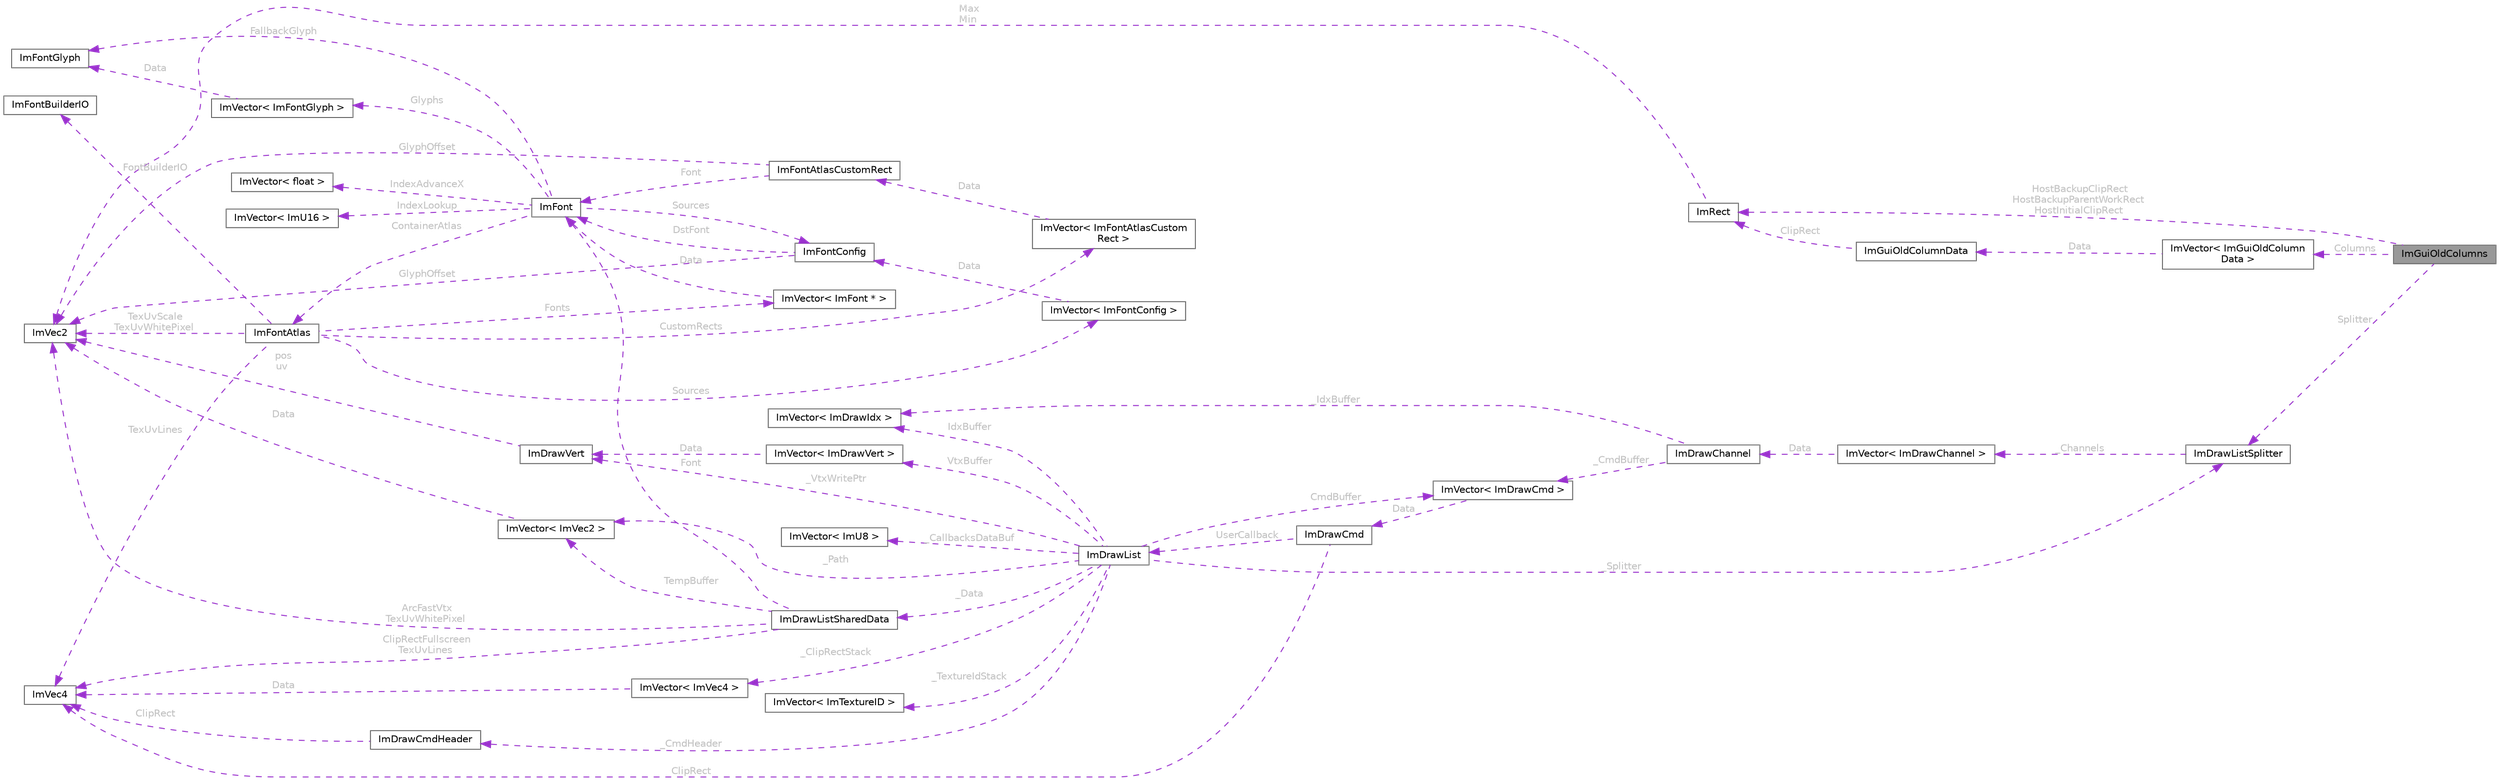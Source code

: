 digraph "ImGuiOldColumns"
{
 // LATEX_PDF_SIZE
  bgcolor="transparent";
  edge [fontname=Helvetica,fontsize=10,labelfontname=Helvetica,labelfontsize=10];
  node [fontname=Helvetica,fontsize=10,shape=box,height=0.2,width=0.4];
  rankdir="LR";
  Node1 [id="Node000001",label="ImGuiOldColumns",height=0.2,width=0.4,color="gray40", fillcolor="grey60", style="filled", fontcolor="black",tooltip=" "];
  Node2 -> Node1 [id="edge54_Node000001_Node000002",dir="back",color="darkorchid3",style="dashed",tooltip=" ",label=" HostBackupClipRect\nHostBackupParentWorkRect\nHostInitialClipRect",fontcolor="grey" ];
  Node2 [id="Node000002",label="ImRect",height=0.2,width=0.4,color="gray40", fillcolor="white", style="filled",URL="$struct_im_rect.html",tooltip=" "];
  Node3 -> Node2 [id="edge55_Node000002_Node000003",dir="back",color="darkorchid3",style="dashed",tooltip=" ",label=" Max\nMin",fontcolor="grey" ];
  Node3 [id="Node000003",label="ImVec2",height=0.2,width=0.4,color="gray40", fillcolor="white", style="filled",URL="$struct_im_vec2.html",tooltip=" "];
  Node4 -> Node1 [id="edge56_Node000001_Node000004",dir="back",color="darkorchid3",style="dashed",tooltip=" ",label=" Columns",fontcolor="grey" ];
  Node4 [id="Node000004",label="ImVector\< ImGuiOldColumn\lData \>",height=0.2,width=0.4,color="gray40", fillcolor="white", style="filled",URL="$struct_im_vector.html",tooltip=" "];
  Node5 -> Node4 [id="edge57_Node000004_Node000005",dir="back",color="darkorchid3",style="dashed",tooltip=" ",label=" Data",fontcolor="grey" ];
  Node5 [id="Node000005",label="ImGuiOldColumnData",height=0.2,width=0.4,color="gray40", fillcolor="white", style="filled",URL="$struct_im_gui_old_column_data.html",tooltip=" "];
  Node2 -> Node5 [id="edge58_Node000005_Node000002",dir="back",color="darkorchid3",style="dashed",tooltip=" ",label=" ClipRect",fontcolor="grey" ];
  Node6 -> Node1 [id="edge59_Node000001_Node000006",dir="back",color="darkorchid3",style="dashed",tooltip=" ",label=" Splitter",fontcolor="grey" ];
  Node6 [id="Node000006",label="ImDrawListSplitter",height=0.2,width=0.4,color="gray40", fillcolor="white", style="filled",URL="$struct_im_draw_list_splitter.html",tooltip=" "];
  Node7 -> Node6 [id="edge60_Node000006_Node000007",dir="back",color="darkorchid3",style="dashed",tooltip=" ",label=" _Channels",fontcolor="grey" ];
  Node7 [id="Node000007",label="ImVector\< ImDrawChannel \>",height=0.2,width=0.4,color="gray40", fillcolor="white", style="filled",URL="$struct_im_vector.html",tooltip=" "];
  Node8 -> Node7 [id="edge61_Node000007_Node000008",dir="back",color="darkorchid3",style="dashed",tooltip=" ",label=" Data",fontcolor="grey" ];
  Node8 [id="Node000008",label="ImDrawChannel",height=0.2,width=0.4,color="gray40", fillcolor="white", style="filled",URL="$struct_im_draw_channel.html",tooltip=" "];
  Node9 -> Node8 [id="edge62_Node000008_Node000009",dir="back",color="darkorchid3",style="dashed",tooltip=" ",label=" _CmdBuffer",fontcolor="grey" ];
  Node9 [id="Node000009",label="ImVector\< ImDrawCmd \>",height=0.2,width=0.4,color="gray40", fillcolor="white", style="filled",URL="$struct_im_vector.html",tooltip=" "];
  Node10 -> Node9 [id="edge63_Node000009_Node000010",dir="back",color="darkorchid3",style="dashed",tooltip=" ",label=" Data",fontcolor="grey" ];
  Node10 [id="Node000010",label="ImDrawCmd",height=0.2,width=0.4,color="gray40", fillcolor="white", style="filled",URL="$struct_im_draw_cmd.html",tooltip=" "];
  Node11 -> Node10 [id="edge64_Node000010_Node000011",dir="back",color="darkorchid3",style="dashed",tooltip=" ",label=" ClipRect",fontcolor="grey" ];
  Node11 [id="Node000011",label="ImVec4",height=0.2,width=0.4,color="gray40", fillcolor="white", style="filled",URL="$struct_im_vec4.html",tooltip=" "];
  Node12 -> Node10 [id="edge65_Node000010_Node000012",dir="back",color="darkorchid3",style="dashed",tooltip=" ",label=" UserCallback",fontcolor="grey" ];
  Node12 [id="Node000012",label="ImDrawList",height=0.2,width=0.4,color="gray40", fillcolor="white", style="filled",URL="$struct_im_draw_list.html",tooltip=" "];
  Node9 -> Node12 [id="edge66_Node000012_Node000009",dir="back",color="darkorchid3",style="dashed",tooltip=" ",label=" CmdBuffer",fontcolor="grey" ];
  Node13 -> Node12 [id="edge67_Node000012_Node000013",dir="back",color="darkorchid3",style="dashed",tooltip=" ",label=" IdxBuffer",fontcolor="grey" ];
  Node13 [id="Node000013",label="ImVector\< ImDrawIdx \>",height=0.2,width=0.4,color="gray40", fillcolor="white", style="filled",URL="$struct_im_vector.html",tooltip=" "];
  Node14 -> Node12 [id="edge68_Node000012_Node000014",dir="back",color="darkorchid3",style="dashed",tooltip=" ",label=" VtxBuffer",fontcolor="grey" ];
  Node14 [id="Node000014",label="ImVector\< ImDrawVert \>",height=0.2,width=0.4,color="gray40", fillcolor="white", style="filled",URL="$struct_im_vector.html",tooltip=" "];
  Node15 -> Node14 [id="edge69_Node000014_Node000015",dir="back",color="darkorchid3",style="dashed",tooltip=" ",label=" Data",fontcolor="grey" ];
  Node15 [id="Node000015",label="ImDrawVert",height=0.2,width=0.4,color="gray40", fillcolor="white", style="filled",URL="$struct_im_draw_vert.html",tooltip=" "];
  Node3 -> Node15 [id="edge70_Node000015_Node000003",dir="back",color="darkorchid3",style="dashed",tooltip=" ",label=" pos\nuv",fontcolor="grey" ];
  Node16 -> Node12 [id="edge71_Node000012_Node000016",dir="back",color="darkorchid3",style="dashed",tooltip=" ",label=" _Data",fontcolor="grey" ];
  Node16 [id="Node000016",label="ImDrawListSharedData",height=0.2,width=0.4,color="gray40", fillcolor="white", style="filled",URL="$struct_im_draw_list_shared_data.html",tooltip=" "];
  Node3 -> Node16 [id="edge72_Node000016_Node000003",dir="back",color="darkorchid3",style="dashed",tooltip=" ",label=" ArcFastVtx\nTexUvWhitePixel",fontcolor="grey" ];
  Node11 -> Node16 [id="edge73_Node000016_Node000011",dir="back",color="darkorchid3",style="dashed",tooltip=" ",label=" ClipRectFullscreen\nTexUvLines",fontcolor="grey" ];
  Node17 -> Node16 [id="edge74_Node000016_Node000017",dir="back",color="darkorchid3",style="dashed",tooltip=" ",label=" Font",fontcolor="grey" ];
  Node17 [id="Node000017",label="ImFont",height=0.2,width=0.4,color="gray40", fillcolor="white", style="filled",URL="$struct_im_font.html",tooltip=" "];
  Node18 -> Node17 [id="edge75_Node000017_Node000018",dir="back",color="darkorchid3",style="dashed",tooltip=" ",label=" IndexAdvanceX",fontcolor="grey" ];
  Node18 [id="Node000018",label="ImVector\< float \>",height=0.2,width=0.4,color="gray40", fillcolor="white", style="filled",URL="$struct_im_vector.html",tooltip=" "];
  Node19 -> Node17 [id="edge76_Node000017_Node000019",dir="back",color="darkorchid3",style="dashed",tooltip=" ",label=" IndexLookup",fontcolor="grey" ];
  Node19 [id="Node000019",label="ImVector\< ImU16 \>",height=0.2,width=0.4,color="gray40", fillcolor="white", style="filled",URL="$struct_im_vector.html",tooltip=" "];
  Node20 -> Node17 [id="edge77_Node000017_Node000020",dir="back",color="darkorchid3",style="dashed",tooltip=" ",label=" Glyphs",fontcolor="grey" ];
  Node20 [id="Node000020",label="ImVector\< ImFontGlyph \>",height=0.2,width=0.4,color="gray40", fillcolor="white", style="filled",URL="$struct_im_vector.html",tooltip=" "];
  Node21 -> Node20 [id="edge78_Node000020_Node000021",dir="back",color="darkorchid3",style="dashed",tooltip=" ",label=" Data",fontcolor="grey" ];
  Node21 [id="Node000021",label="ImFontGlyph",height=0.2,width=0.4,color="gray40", fillcolor="white", style="filled",URL="$struct_im_font_glyph.html",tooltip=" "];
  Node21 -> Node17 [id="edge79_Node000017_Node000021",dir="back",color="darkorchid3",style="dashed",tooltip=" ",label=" FallbackGlyph",fontcolor="grey" ];
  Node22 -> Node17 [id="edge80_Node000017_Node000022",dir="back",color="darkorchid3",style="dashed",tooltip=" ",label=" ContainerAtlas",fontcolor="grey" ];
  Node22 [id="Node000022",label="ImFontAtlas",height=0.2,width=0.4,color="gray40", fillcolor="white", style="filled",URL="$struct_im_font_atlas.html",tooltip=" "];
  Node3 -> Node22 [id="edge81_Node000022_Node000003",dir="back",color="darkorchid3",style="dashed",tooltip=" ",label=" TexUvScale\nTexUvWhitePixel",fontcolor="grey" ];
  Node23 -> Node22 [id="edge82_Node000022_Node000023",dir="back",color="darkorchid3",style="dashed",tooltip=" ",label=" Fonts",fontcolor="grey" ];
  Node23 [id="Node000023",label="ImVector\< ImFont * \>",height=0.2,width=0.4,color="gray40", fillcolor="white", style="filled",URL="$struct_im_vector.html",tooltip=" "];
  Node17 -> Node23 [id="edge83_Node000023_Node000017",dir="back",color="darkorchid3",style="dashed",tooltip=" ",label=" Data",fontcolor="grey" ];
  Node24 -> Node22 [id="edge84_Node000022_Node000024",dir="back",color="darkorchid3",style="dashed",tooltip=" ",label=" CustomRects",fontcolor="grey" ];
  Node24 [id="Node000024",label="ImVector\< ImFontAtlasCustom\lRect \>",height=0.2,width=0.4,color="gray40", fillcolor="white", style="filled",URL="$struct_im_vector.html",tooltip=" "];
  Node25 -> Node24 [id="edge85_Node000024_Node000025",dir="back",color="darkorchid3",style="dashed",tooltip=" ",label=" Data",fontcolor="grey" ];
  Node25 [id="Node000025",label="ImFontAtlasCustomRect",height=0.2,width=0.4,color="gray40", fillcolor="white", style="filled",URL="$struct_im_font_atlas_custom_rect.html",tooltip=" "];
  Node3 -> Node25 [id="edge86_Node000025_Node000003",dir="back",color="darkorchid3",style="dashed",tooltip=" ",label=" GlyphOffset",fontcolor="grey" ];
  Node17 -> Node25 [id="edge87_Node000025_Node000017",dir="back",color="darkorchid3",style="dashed",tooltip=" ",label=" Font",fontcolor="grey" ];
  Node26 -> Node22 [id="edge88_Node000022_Node000026",dir="back",color="darkorchid3",style="dashed",tooltip=" ",label=" Sources",fontcolor="grey" ];
  Node26 [id="Node000026",label="ImVector\< ImFontConfig \>",height=0.2,width=0.4,color="gray40", fillcolor="white", style="filled",URL="$struct_im_vector.html",tooltip=" "];
  Node27 -> Node26 [id="edge89_Node000026_Node000027",dir="back",color="darkorchid3",style="dashed",tooltip=" ",label=" Data",fontcolor="grey" ];
  Node27 [id="Node000027",label="ImFontConfig",height=0.2,width=0.4,color="gray40", fillcolor="white", style="filled",URL="$struct_im_font_config.html",tooltip=" "];
  Node3 -> Node27 [id="edge90_Node000027_Node000003",dir="back",color="darkorchid3",style="dashed",tooltip=" ",label=" GlyphOffset",fontcolor="grey" ];
  Node17 -> Node27 [id="edge91_Node000027_Node000017",dir="back",color="darkorchid3",style="dashed",tooltip=" ",label=" DstFont",fontcolor="grey" ];
  Node11 -> Node22 [id="edge92_Node000022_Node000011",dir="back",color="darkorchid3",style="dashed",tooltip=" ",label=" TexUvLines",fontcolor="grey" ];
  Node28 -> Node22 [id="edge93_Node000022_Node000028",dir="back",color="darkorchid3",style="dashed",tooltip=" ",label=" FontBuilderIO",fontcolor="grey" ];
  Node28 [id="Node000028",label="ImFontBuilderIO",height=0.2,width=0.4,color="gray40", fillcolor="white", style="filled",URL="$struct_im_font_builder_i_o.html",tooltip=" "];
  Node27 -> Node17 [id="edge94_Node000017_Node000027",dir="back",color="darkorchid3",style="dashed",tooltip=" ",label=" Sources",fontcolor="grey" ];
  Node29 -> Node16 [id="edge95_Node000016_Node000029",dir="back",color="darkorchid3",style="dashed",tooltip=" ",label=" TempBuffer",fontcolor="grey" ];
  Node29 [id="Node000029",label="ImVector\< ImVec2 \>",height=0.2,width=0.4,color="gray40", fillcolor="white", style="filled",URL="$struct_im_vector.html",tooltip=" "];
  Node3 -> Node29 [id="edge96_Node000029_Node000003",dir="back",color="darkorchid3",style="dashed",tooltip=" ",label=" Data",fontcolor="grey" ];
  Node15 -> Node12 [id="edge97_Node000012_Node000015",dir="back",color="darkorchid3",style="dashed",tooltip=" ",label=" _VtxWritePtr",fontcolor="grey" ];
  Node29 -> Node12 [id="edge98_Node000012_Node000029",dir="back",color="darkorchid3",style="dashed",tooltip=" ",label=" _Path",fontcolor="grey" ];
  Node30 -> Node12 [id="edge99_Node000012_Node000030",dir="back",color="darkorchid3",style="dashed",tooltip=" ",label=" _CmdHeader",fontcolor="grey" ];
  Node30 [id="Node000030",label="ImDrawCmdHeader",height=0.2,width=0.4,color="gray40", fillcolor="white", style="filled",URL="$struct_im_draw_cmd_header.html",tooltip=" "];
  Node11 -> Node30 [id="edge100_Node000030_Node000011",dir="back",color="darkorchid3",style="dashed",tooltip=" ",label=" ClipRect",fontcolor="grey" ];
  Node6 -> Node12 [id="edge101_Node000012_Node000006",dir="back",color="darkorchid3",style="dashed",tooltip=" ",label=" _Splitter",fontcolor="grey" ];
  Node31 -> Node12 [id="edge102_Node000012_Node000031",dir="back",color="darkorchid3",style="dashed",tooltip=" ",label=" _ClipRectStack",fontcolor="grey" ];
  Node31 [id="Node000031",label="ImVector\< ImVec4 \>",height=0.2,width=0.4,color="gray40", fillcolor="white", style="filled",URL="$struct_im_vector.html",tooltip=" "];
  Node11 -> Node31 [id="edge103_Node000031_Node000011",dir="back",color="darkorchid3",style="dashed",tooltip=" ",label=" Data",fontcolor="grey" ];
  Node32 -> Node12 [id="edge104_Node000012_Node000032",dir="back",color="darkorchid3",style="dashed",tooltip=" ",label=" _TextureIdStack",fontcolor="grey" ];
  Node32 [id="Node000032",label="ImVector\< ImTextureID \>",height=0.2,width=0.4,color="gray40", fillcolor="white", style="filled",URL="$struct_im_vector.html",tooltip=" "];
  Node33 -> Node12 [id="edge105_Node000012_Node000033",dir="back",color="darkorchid3",style="dashed",tooltip=" ",label=" _CallbacksDataBuf",fontcolor="grey" ];
  Node33 [id="Node000033",label="ImVector\< ImU8 \>",height=0.2,width=0.4,color="gray40", fillcolor="white", style="filled",URL="$struct_im_vector.html",tooltip=" "];
  Node13 -> Node8 [id="edge106_Node000008_Node000013",dir="back",color="darkorchid3",style="dashed",tooltip=" ",label=" _IdxBuffer",fontcolor="grey" ];
}
